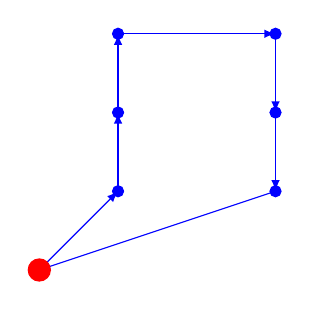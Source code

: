 \draw [blue, -latex] (0, 0) -- (1, 1);
\filldraw [blue] (0, 0) circle (2pt);
\draw [blue, -latex] (1, 1) --(1, 2);
\filldraw [blue] (1, 1) circle (2pt);
\draw [blue, -latex] (1, 2) --(1, 3);
\filldraw [blue] (1, 2) circle (2pt);
\draw [blue, -latex] (1, 3) --(3, 3);
\filldraw [blue] (1, 3) circle (2pt);
\draw [blue, -latex] (3, 3) --(3, 2);
\filldraw [blue] (3, 3) circle (2pt);
\draw [blue, -latex] (3, 2) --(3, 1);
\filldraw [blue] (3, 2) circle (2pt);
\draw [blue, -latex] (3, 1) --(0, 0);
\filldraw (3, 1) [blue] circle (2pt);
\filldraw [red] (0, 0) circle (4pt);